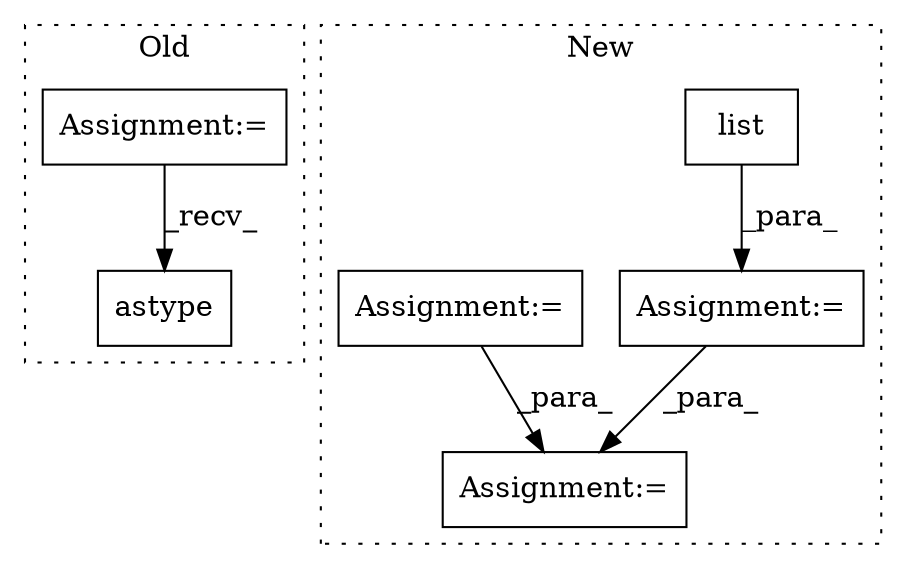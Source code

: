 digraph G {
subgraph cluster0 {
1 [label="astype" a="32" s="305,323" l="7,1" shape="box"];
4 [label="Assignment:=" a="7" s="127" l="1" shape="box"];
label = "Old";
style="dotted";
}
subgraph cluster1 {
2 [label="list" a="32" s="547,555" l="5,1" shape="box"];
3 [label="Assignment:=" a="7" s="562,649" l="53,2" shape="box"];
5 [label="Assignment:=" a="7" s="546" l="1" shape="box"];
6 [label="Assignment:=" a="7" s="434" l="3" shape="box"];
label = "New";
style="dotted";
}
2 -> 5 [label="_para_"];
4 -> 1 [label="_recv_"];
5 -> 3 [label="_para_"];
6 -> 3 [label="_para_"];
}